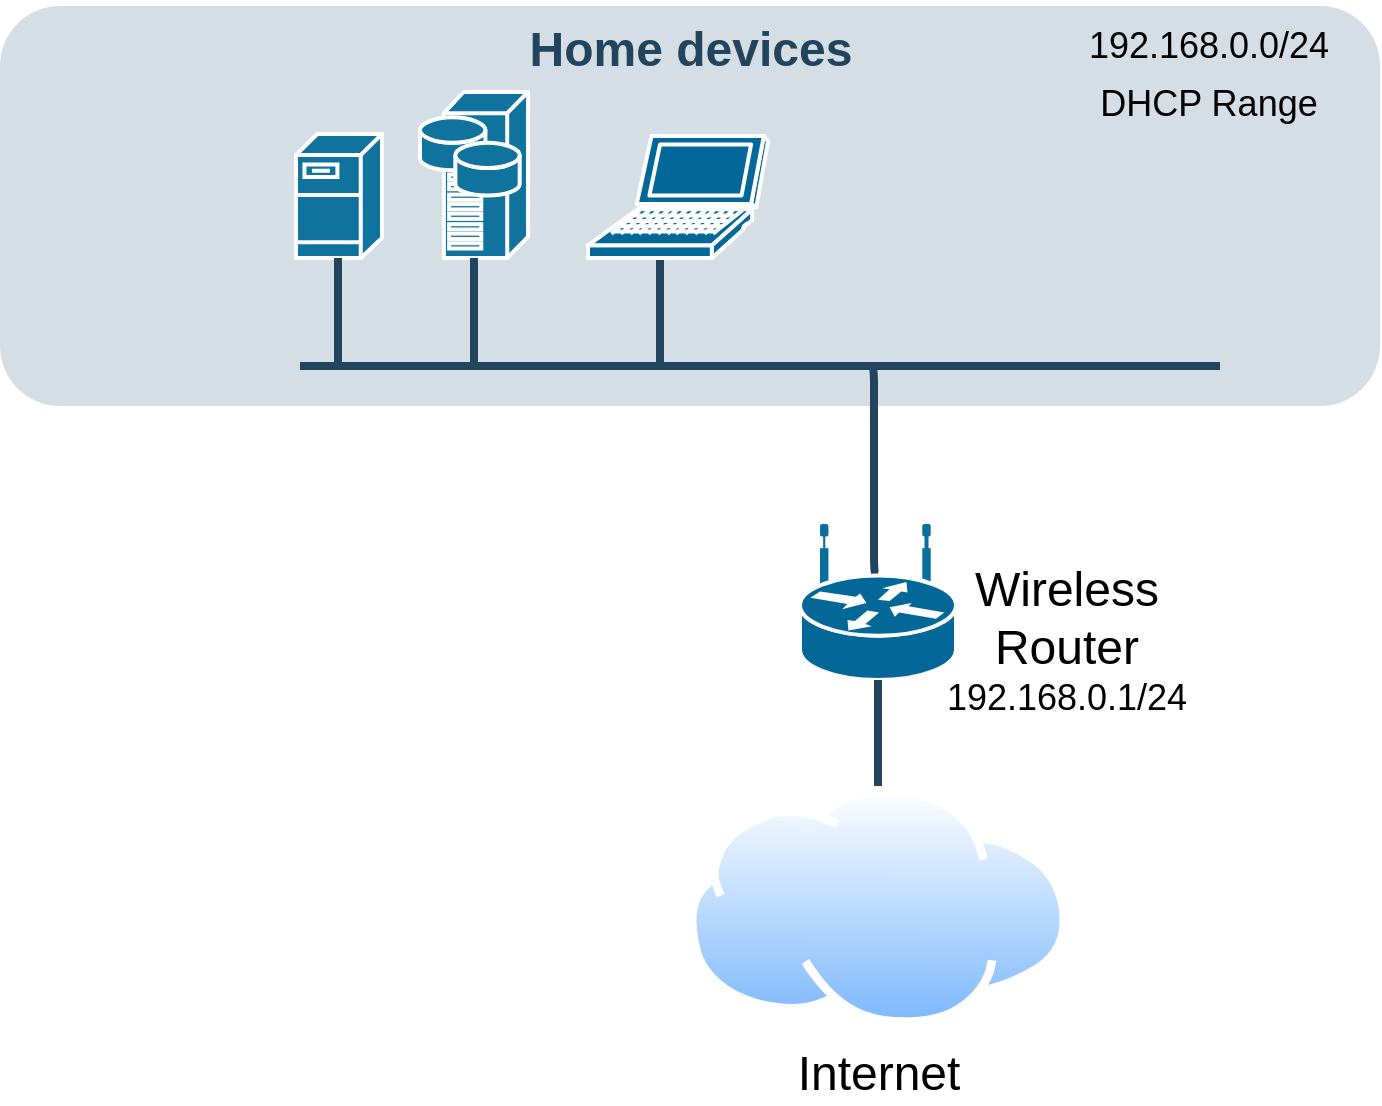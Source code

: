 <mxfile version="15.8.8" type="device"><diagram id="6a731a19-8d31-9384-78a2-239565b7b9f0" name="Page-1"><mxGraphModel dx="1583" dy="643" grid="1" gridSize="10" guides="1" tooltips="1" connect="1" arrows="1" fold="1" page="1" pageScale="1" pageWidth="827" pageHeight="583" background="none" math="0" shadow="0"><root><mxCell id="0"/><mxCell id="1" parent="0"/><mxCell id="2095" value="" style="rounded=1;whiteSpace=wrap;html=1;strokeColor=none;fillColor=#BAC8D3;fontSize=24;fontColor=#23445D;align=center;opacity=60;" parent="1" vertex="1"><mxGeometry x="30" y="30" width="690" height="200" as="geometry"/></mxCell><mxCell id="2097" value="" style="shape=mxgraph.cisco.servers.fileserver;html=1;dashed=0;fillColor=#10739E;strokeColor=#ffffff;strokeWidth=2;verticalLabelPosition=bottom;verticalAlign=top;fontFamily=Helvetica;fontSize=36;fontColor=#FFB366" parent="1" vertex="1"><mxGeometry x="178" y="94" width="43" height="62" as="geometry"/></mxCell><mxCell id="2100" value="" style="shape=mxgraph.cisco.servers.storage_server;html=1;dashed=0;fillColor=#10739E;strokeColor=#ffffff;strokeWidth=2;verticalLabelPosition=bottom;verticalAlign=top;fontFamily=Helvetica;fontSize=36;fontColor=#FFB366" parent="1" vertex="1"><mxGeometry x="240" y="73" width="54" height="83" as="geometry"/></mxCell><mxCell id="2152" value="" style="line;html=1;strokeColor=#23445D;" parent="1" vertex="1"><mxGeometry x="180" y="205" width="460" height="10" as="geometry"/></mxCell><mxCell id="2158" value="" style="edgeStyle=elbowEdgeStyle;elbow=horizontal;endArrow=none;html=1;strokeColor=#23445D;endFill=0;strokeWidth=4;rounded=1" parent="1" edge="1"><mxGeometry width="100" height="100" relative="1" as="geometry"><mxPoint x="360" y="209" as="sourcePoint"/><mxPoint x="360" y="156" as="targetPoint"/></mxGeometry></mxCell><mxCell id="2159" value="" style="edgeStyle=elbowEdgeStyle;elbow=horizontal;endArrow=none;html=1;strokeColor=#23445D;endFill=0;strokeWidth=4;rounded=1" parent="1" target="2100" edge="1"><mxGeometry width="100" height="100" relative="1" as="geometry"><mxPoint x="267" y="210" as="sourcePoint"/><mxPoint x="266.806" y="156.944" as="targetPoint"/></mxGeometry></mxCell><mxCell id="2160" value="" style="edgeStyle=elbowEdgeStyle;elbow=horizontal;endArrow=none;html=1;strokeColor=#23445D;endFill=0;strokeWidth=4;rounded=1" parent="1" target="2097" edge="1"><mxGeometry width="100" height="100" relative="1" as="geometry"><mxPoint x="199" y="210" as="sourcePoint"/><mxPoint x="198.806" y="156.944" as="targetPoint"/></mxGeometry></mxCell><mxCell id="2162" value="" style="edgeStyle=elbowEdgeStyle;elbow=horizontal;endArrow=none;html=1;strokeColor=#23445D;endFill=0;strokeWidth=4;rounded=1;entryX=0.5;entryY=0.32;entryDx=0;entryDy=0;entryPerimeter=0;" parent="1" target="QKS5P7UGPQiFjd0vx9qS-2257" edge="1"><mxGeometry width="100" height="100" relative="1" as="geometry"><mxPoint x="465" y="210" as="sourcePoint"/><mxPoint x="465.571" y="252" as="targetPoint"/></mxGeometry></mxCell><mxCell id="2226" value="&lt;font color=&quot;#23445d&quot; style=&quot;font-size: 24px&quot;&gt;Home devices&lt;/font&gt;" style="rounded=1;whiteSpace=wrap;html=1;strokeColor=none;fillColor=none;fontSize=14;fontColor=#742B21;align=center;fontStyle=1" parent="1" vertex="1"><mxGeometry x="263" y="42" width="225" height="19" as="geometry"/></mxCell><mxCell id="QKS5P7UGPQiFjd0vx9qS-2257" value="" style="shape=mxgraph.cisco.routers.wireless_router;sketch=0;html=1;pointerEvents=1;dashed=0;fillColor=#036897;strokeColor=#ffffff;strokeWidth=2;verticalLabelPosition=bottom;verticalAlign=top;align=center;outlineConnect=0;" vertex="1" parent="1"><mxGeometry x="430" y="290" width="78" height="77" as="geometry"/></mxCell><mxCell id="QKS5P7UGPQiFjd0vx9qS-2260" value="" style="shape=mxgraph.cisco.computers_and_peripherals.laptop;sketch=0;html=1;pointerEvents=1;dashed=0;fillColor=#036897;strokeColor=#ffffff;strokeWidth=2;verticalLabelPosition=bottom;verticalAlign=top;align=center;outlineConnect=0;" vertex="1" parent="1"><mxGeometry x="324" y="95" width="90" height="61" as="geometry"/></mxCell><mxCell id="QKS5P7UGPQiFjd0vx9qS-2261" value="&lt;font style=&quot;font-size: 24px&quot;&gt;Internet&lt;/font&gt;" style="aspect=fixed;perimeter=ellipsePerimeter;html=1;align=center;shadow=0;dashed=0;spacingTop=3;image;image=img/lib/active_directory/internet_cloud.svg;" vertex="1" parent="1"><mxGeometry x="373.76" y="420" width="190.48" height="120" as="geometry"/></mxCell><mxCell id="QKS5P7UGPQiFjd0vx9qS-2263" value="" style="edgeStyle=elbowEdgeStyle;elbow=horizontal;endArrow=none;html=1;strokeColor=#23445D;endFill=0;strokeWidth=4;rounded=1;entryX=0.5;entryY=0;entryDx=0;entryDy=0;exitX=0.5;exitY=1;exitDx=0;exitDy=0;exitPerimeter=0;" edge="1" parent="1" source="QKS5P7UGPQiFjd0vx9qS-2257" target="QKS5P7UGPQiFjd0vx9qS-2261"><mxGeometry width="100" height="100" relative="1" as="geometry"><mxPoint x="620" y="340" as="sourcePoint"/><mxPoint x="624" y="444.64" as="targetPoint"/></mxGeometry></mxCell><mxCell id="QKS5P7UGPQiFjd0vx9qS-2264" value="&lt;font&gt;&lt;span style=&quot;font-size: 24px&quot;&gt;Wireless&lt;/span&gt;&lt;br&gt;&lt;span style=&quot;font-size: 24px&quot;&gt;Router&lt;/span&gt;&lt;br&gt;&lt;font style=&quot;font-size: 18px&quot;&gt;192.168.0.1/24&lt;/font&gt;&lt;br&gt;&lt;/font&gt;" style="text;html=1;align=center;verticalAlign=middle;resizable=0;points=[];autosize=1;strokeColor=none;fillColor=none;" vertex="1" parent="1"><mxGeometry x="493" y="317" width="140" height="60" as="geometry"/></mxCell><mxCell id="QKS5P7UGPQiFjd0vx9qS-2265" value="&lt;font style=&quot;font-size: 18px&quot;&gt;192.168.0.0/24&lt;br&gt;DHCP Range&lt;br&gt;&lt;/font&gt;" style="text;html=1;align=center;verticalAlign=middle;resizable=0;points=[];autosize=1;strokeColor=none;fillColor=none;fontSize=24;" vertex="1" parent="1"><mxGeometry x="564.24" y="27" width="140" height="70" as="geometry"/></mxCell></root></mxGraphModel></diagram></mxfile>